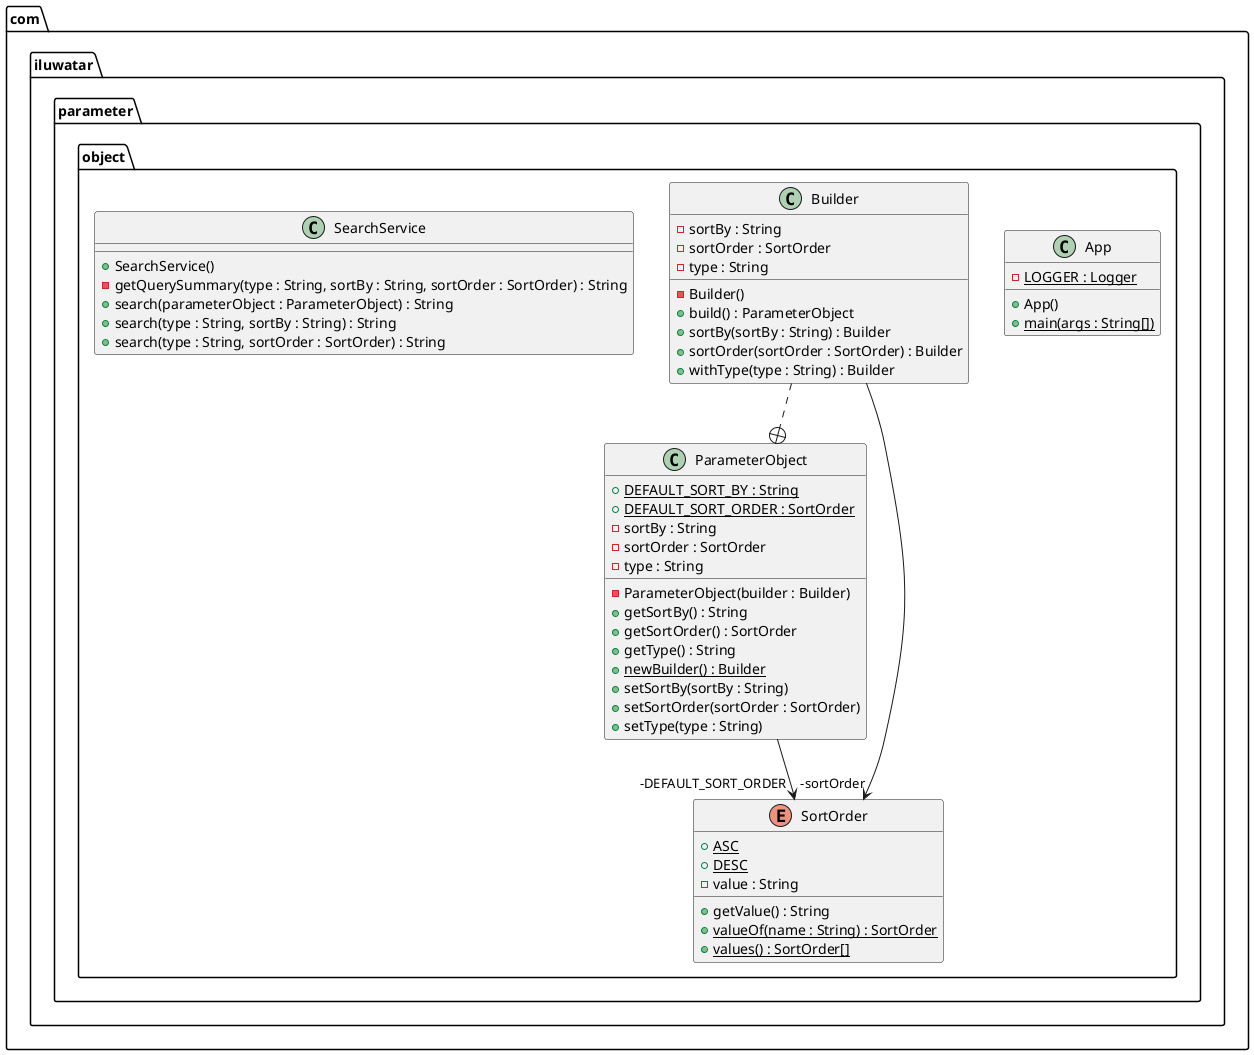 @startuml
package com.iluwatar.parameter.object {
  class App {
    - LOGGER : Logger {static}
    + App()
    + main(args : String[]) {static}
  }
  class ParameterObject {
    + DEFAULT_SORT_BY : String {static}
    + DEFAULT_SORT_ORDER : SortOrder {static}
    - sortBy : String
    - sortOrder : SortOrder
    - type : String
    - ParameterObject(builder : Builder)
    + getSortBy() : String
    + getSortOrder() : SortOrder
    + getType() : String
    + newBuilder() : Builder {static}
    + setSortBy(sortBy : String)
    + setSortOrder(sortOrder : SortOrder)
    + setType(type : String)
  }
  class Builder {
    - sortBy : String
    - sortOrder : SortOrder
    - type : String
    - Builder()
    + build() : ParameterObject
    + sortBy(sortBy : String) : Builder
    + sortOrder(sortOrder : SortOrder) : Builder
    + withType(type : String) : Builder
  }
  class SearchService {
    + SearchService()
    - getQuerySummary(type : String, sortBy : String, sortOrder : SortOrder) : String
    + search(parameterObject : ParameterObject) : String
    + search(type : String, sortBy : String) : String
    + search(type : String, sortOrder : SortOrder) : String
  }
  enum SortOrder {
    + ASC {static}
    + DESC {static}
    - value : String
    + getValue() : String
    + valueOf(name : String) : SortOrder {static}
    + values() : SortOrder[] {static}
  }
}
Builder -->  "-sortOrder" SortOrder
Builder ..+ ParameterObject
ParameterObject -->  "-DEFAULT_SORT_ORDER" SortOrder
@enduml
